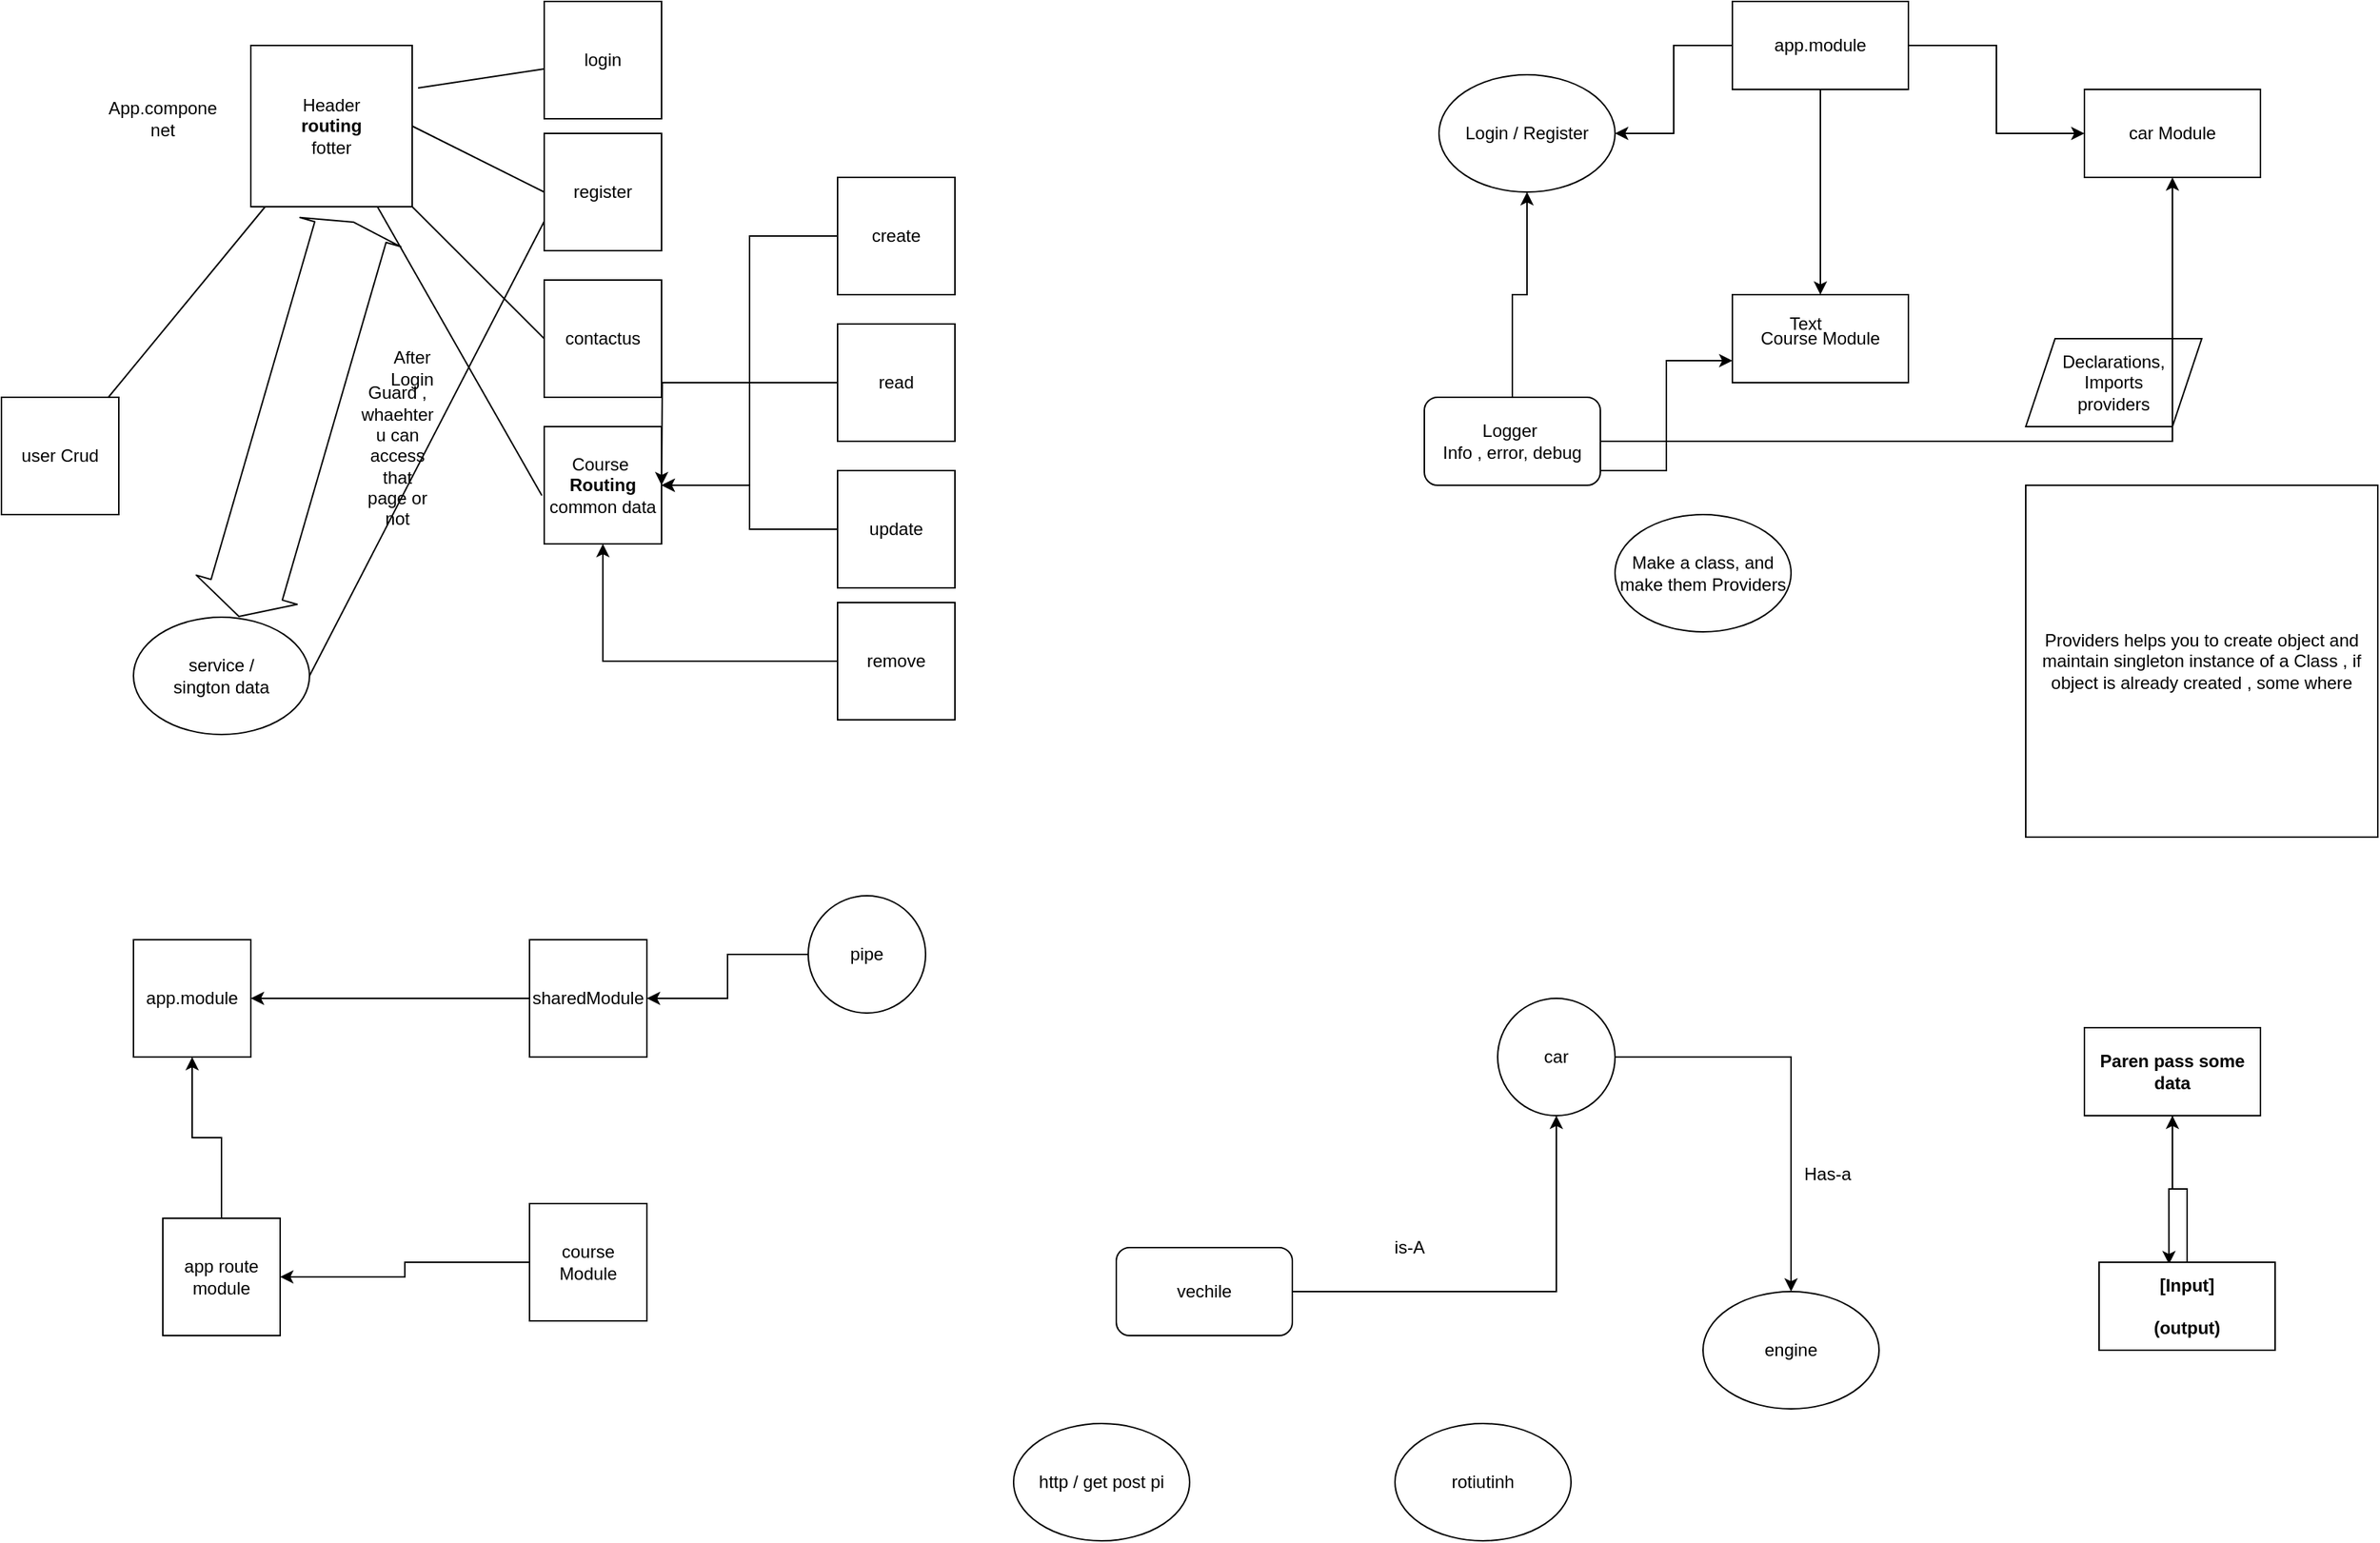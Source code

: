 <mxfile version="14.9.6" type="device" pages="2"><diagram id="lPH0PM85cQLyeAMrog74" name="Page-1"><mxGraphModel dx="1205" dy="696" grid="1" gridSize="10" guides="1" tooltips="1" connect="1" arrows="1" fold="1" page="1" pageScale="1" pageWidth="850" pageHeight="1100" math="0" shadow="0"><root><mxCell id="0"/><mxCell id="1" parent="0"/><mxCell id="5oA-0YiX7OBESY9oX5QY-4" value="Header&lt;br&gt;&lt;b&gt;routing&lt;/b&gt;&lt;br&gt;fotter" style="whiteSpace=wrap;html=1;aspect=fixed;" parent="1" vertex="1"><mxGeometry x="200" y="70" width="110" height="110" as="geometry"/></mxCell><mxCell id="5oA-0YiX7OBESY9oX5QY-6" value="Course&amp;nbsp;&lt;br&gt;&lt;b&gt;Routing&lt;br&gt;&lt;/b&gt;common data&lt;br&gt;" style="whiteSpace=wrap;html=1;aspect=fixed;" parent="1" vertex="1"><mxGeometry x="400" y="330" width="80" height="80" as="geometry"/></mxCell><mxCell id="5oA-0YiX7OBESY9oX5QY-7" value="contactus" style="whiteSpace=wrap;html=1;aspect=fixed;" parent="1" vertex="1"><mxGeometry x="400" y="230" width="80" height="80" as="geometry"/></mxCell><mxCell id="5oA-0YiX7OBESY9oX5QY-8" value="register" style="whiteSpace=wrap;html=1;aspect=fixed;" parent="1" vertex="1"><mxGeometry x="400" y="130" width="80" height="80" as="geometry"/></mxCell><mxCell id="5oA-0YiX7OBESY9oX5QY-9" value="login" style="whiteSpace=wrap;html=1;aspect=fixed;" parent="1" vertex="1"><mxGeometry x="400" y="40" width="80" height="80" as="geometry"/></mxCell><mxCell id="5oA-0YiX7OBESY9oX5QY-12" value="" style="endArrow=none;html=1;" parent="1" target="5oA-0YiX7OBESY9oX5QY-4" edge="1"><mxGeometry width="50" height="50" relative="1" as="geometry"><mxPoint x="400" y="270" as="sourcePoint"/><mxPoint x="450" y="260" as="targetPoint"/></mxGeometry></mxCell><mxCell id="5oA-0YiX7OBESY9oX5QY-13" value="" style="endArrow=none;html=1;exitX=-0.02;exitY=0.588;exitDx=0;exitDy=0;exitPerimeter=0;" parent="1" source="5oA-0YiX7OBESY9oX5QY-6" target="5oA-0YiX7OBESY9oX5QY-4" edge="1"><mxGeometry width="50" height="50" relative="1" as="geometry"><mxPoint x="400" y="310" as="sourcePoint"/><mxPoint x="450" y="260" as="targetPoint"/></mxGeometry></mxCell><mxCell id="5oA-0YiX7OBESY9oX5QY-14" value="" style="endArrow=none;html=1;entryX=1;entryY=0.5;entryDx=0;entryDy=0;exitX=0;exitY=0.5;exitDx=0;exitDy=0;" parent="1" source="5oA-0YiX7OBESY9oX5QY-8" target="5oA-0YiX7OBESY9oX5QY-4" edge="1"><mxGeometry width="50" height="50" relative="1" as="geometry"><mxPoint x="400" y="310" as="sourcePoint"/><mxPoint x="450" y="260" as="targetPoint"/></mxGeometry></mxCell><mxCell id="5oA-0YiX7OBESY9oX5QY-16" value="" style="endArrow=none;html=1;" parent="1" target="5oA-0YiX7OBESY9oX5QY-9" edge="1"><mxGeometry width="50" height="50" relative="1" as="geometry"><mxPoint x="314" y="99" as="sourcePoint"/><mxPoint x="450" y="260" as="targetPoint"/></mxGeometry></mxCell><mxCell id="5oA-0YiX7OBESY9oX5QY-24" style="edgeStyle=orthogonalEdgeStyle;rounded=0;orthogonalLoop=1;jettySize=auto;html=1;" parent="1" source="5oA-0YiX7OBESY9oX5QY-17" edge="1"><mxGeometry relative="1" as="geometry"><mxPoint x="480" y="370" as="targetPoint"/></mxGeometry></mxCell><mxCell id="5oA-0YiX7OBESY9oX5QY-17" value="read" style="whiteSpace=wrap;html=1;aspect=fixed;" parent="1" vertex="1"><mxGeometry x="600" y="260" width="80" height="80" as="geometry"/></mxCell><mxCell id="5oA-0YiX7OBESY9oX5QY-26" style="edgeStyle=orthogonalEdgeStyle;rounded=0;orthogonalLoop=1;jettySize=auto;html=1;" parent="1" source="5oA-0YiX7OBESY9oX5QY-18" target="5oA-0YiX7OBESY9oX5QY-6" edge="1"><mxGeometry relative="1" as="geometry"/></mxCell><mxCell id="5oA-0YiX7OBESY9oX5QY-18" value="remove" style="whiteSpace=wrap;html=1;aspect=fixed;" parent="1" vertex="1"><mxGeometry x="600" y="450" width="80" height="80" as="geometry"/></mxCell><mxCell id="5oA-0YiX7OBESY9oX5QY-23" style="edgeStyle=orthogonalEdgeStyle;rounded=0;orthogonalLoop=1;jettySize=auto;html=1;entryX=1;entryY=0.5;entryDx=0;entryDy=0;" parent="1" source="5oA-0YiX7OBESY9oX5QY-19" target="5oA-0YiX7OBESY9oX5QY-6" edge="1"><mxGeometry relative="1" as="geometry"/></mxCell><mxCell id="5oA-0YiX7OBESY9oX5QY-19" value="create" style="whiteSpace=wrap;html=1;aspect=fixed;" parent="1" vertex="1"><mxGeometry x="600" y="160" width="80" height="80" as="geometry"/></mxCell><mxCell id="5oA-0YiX7OBESY9oX5QY-25" style="edgeStyle=orthogonalEdgeStyle;rounded=0;orthogonalLoop=1;jettySize=auto;html=1;" parent="1" source="5oA-0YiX7OBESY9oX5QY-20" target="5oA-0YiX7OBESY9oX5QY-6" edge="1"><mxGeometry relative="1" as="geometry"/></mxCell><mxCell id="5oA-0YiX7OBESY9oX5QY-20" value="update" style="whiteSpace=wrap;html=1;aspect=fixed;" parent="1" vertex="1"><mxGeometry x="600" y="360" width="80" height="80" as="geometry"/></mxCell><mxCell id="5oA-0YiX7OBESY9oX5QY-27" value="App.compone&lt;br&gt;net" style="text;html=1;strokeColor=none;fillColor=none;align=center;verticalAlign=middle;whiteSpace=wrap;rounded=0;" parent="1" vertex="1"><mxGeometry x="120" y="110" width="40" height="20" as="geometry"/></mxCell><mxCell id="5oA-0YiX7OBESY9oX5QY-28" value="After Login" style="text;html=1;strokeColor=none;fillColor=none;align=center;verticalAlign=middle;whiteSpace=wrap;rounded=0;" parent="1" vertex="1"><mxGeometry x="290" y="280" width="40" height="20" as="geometry"/></mxCell><mxCell id="5oA-0YiX7OBESY9oX5QY-29" value="Guard , whaehter u can access that page or not" style="text;html=1;strokeColor=none;fillColor=none;align=center;verticalAlign=middle;whiteSpace=wrap;rounded=0;" parent="1" vertex="1"><mxGeometry x="280" y="340" width="40" height="20" as="geometry"/></mxCell><mxCell id="5oA-0YiX7OBESY9oX5QY-32" value="user Crud" style="whiteSpace=wrap;html=1;aspect=fixed;" parent="1" vertex="1"><mxGeometry x="30" y="310" width="80" height="80" as="geometry"/></mxCell><mxCell id="5oA-0YiX7OBESY9oX5QY-33" value="" style="endArrow=none;html=1;" parent="1" source="5oA-0YiX7OBESY9oX5QY-32" target="5oA-0YiX7OBESY9oX5QY-4" edge="1"><mxGeometry width="50" height="50" relative="1" as="geometry"><mxPoint x="400" y="290" as="sourcePoint"/><mxPoint x="450" y="240" as="targetPoint"/></mxGeometry></mxCell><mxCell id="5Gt0Oq6MA27LdLhdg7Ak-1" value="app.module" style="whiteSpace=wrap;html=1;aspect=fixed;" parent="1" vertex="1"><mxGeometry x="120" y="680" width="80" height="80" as="geometry"/></mxCell><mxCell id="5Gt0Oq6MA27LdLhdg7Ak-9" style="edgeStyle=orthogonalEdgeStyle;rounded=0;orthogonalLoop=1;jettySize=auto;html=1;entryX=1;entryY=0.5;entryDx=0;entryDy=0;" parent="1" source="5Gt0Oq6MA27LdLhdg7Ak-2" target="5Gt0Oq6MA27LdLhdg7Ak-1" edge="1"><mxGeometry relative="1" as="geometry"/></mxCell><mxCell id="5Gt0Oq6MA27LdLhdg7Ak-2" value="sharedModule" style="whiteSpace=wrap;html=1;aspect=fixed;" parent="1" vertex="1"><mxGeometry x="390" y="680" width="80" height="80" as="geometry"/></mxCell><mxCell id="5Gt0Oq6MA27LdLhdg7Ak-6" style="edgeStyle=orthogonalEdgeStyle;rounded=0;orthogonalLoop=1;jettySize=auto;html=1;" parent="1" source="5Gt0Oq6MA27LdLhdg7Ak-3" target="5Gt0Oq6MA27LdLhdg7Ak-4" edge="1"><mxGeometry relative="1" as="geometry"/></mxCell><mxCell id="5Gt0Oq6MA27LdLhdg7Ak-3" value="course Module" style="whiteSpace=wrap;html=1;aspect=fixed;" parent="1" vertex="1"><mxGeometry x="390" y="860" width="80" height="80" as="geometry"/></mxCell><mxCell id="5Gt0Oq6MA27LdLhdg7Ak-5" style="edgeStyle=orthogonalEdgeStyle;rounded=0;orthogonalLoop=1;jettySize=auto;html=1;" parent="1" source="5Gt0Oq6MA27LdLhdg7Ak-4" target="5Gt0Oq6MA27LdLhdg7Ak-1" edge="1"><mxGeometry relative="1" as="geometry"/></mxCell><mxCell id="5Gt0Oq6MA27LdLhdg7Ak-4" value="app route module" style="whiteSpace=wrap;html=1;aspect=fixed;" parent="1" vertex="1"><mxGeometry x="140" y="870" width="80" height="80" as="geometry"/></mxCell><mxCell id="5Gt0Oq6MA27LdLhdg7Ak-8" style="edgeStyle=orthogonalEdgeStyle;rounded=0;orthogonalLoop=1;jettySize=auto;html=1;" parent="1" source="5Gt0Oq6MA27LdLhdg7Ak-7" target="5Gt0Oq6MA27LdLhdg7Ak-2" edge="1"><mxGeometry relative="1" as="geometry"/></mxCell><mxCell id="5Gt0Oq6MA27LdLhdg7Ak-7" value="pipe" style="ellipse;whiteSpace=wrap;html=1;aspect=fixed;" parent="1" vertex="1"><mxGeometry x="580" y="650" width="80" height="80" as="geometry"/></mxCell><mxCell id="yrO2NFnbuen_qI0wl5bI-4" style="edgeStyle=orthogonalEdgeStyle;rounded=0;orthogonalLoop=1;jettySize=auto;html=1;" parent="1" source="yrO2NFnbuen_qI0wl5bI-1" target="yrO2NFnbuen_qI0wl5bI-2" edge="1"><mxGeometry relative="1" as="geometry"/></mxCell><mxCell id="yrO2NFnbuen_qI0wl5bI-1" value="vechile" style="rounded=1;whiteSpace=wrap;html=1;" parent="1" vertex="1"><mxGeometry x="790" y="890" width="120" height="60" as="geometry"/></mxCell><mxCell id="yrO2NFnbuen_qI0wl5bI-8" style="edgeStyle=orthogonalEdgeStyle;rounded=0;orthogonalLoop=1;jettySize=auto;html=1;" parent="1" source="yrO2NFnbuen_qI0wl5bI-2" target="yrO2NFnbuen_qI0wl5bI-3" edge="1"><mxGeometry relative="1" as="geometry"/></mxCell><mxCell id="yrO2NFnbuen_qI0wl5bI-2" value="car" style="ellipse;whiteSpace=wrap;html=1;aspect=fixed;" parent="1" vertex="1"><mxGeometry x="1050" y="720" width="80" height="80" as="geometry"/></mxCell><mxCell id="yrO2NFnbuen_qI0wl5bI-3" value="engine" style="ellipse;whiteSpace=wrap;html=1;" parent="1" vertex="1"><mxGeometry x="1190" y="920" width="120" height="80" as="geometry"/></mxCell><mxCell id="yrO2NFnbuen_qI0wl5bI-6" value="is-A" style="text;html=1;strokeColor=none;fillColor=none;align=center;verticalAlign=middle;whiteSpace=wrap;rounded=0;" parent="1" vertex="1"><mxGeometry x="970" y="880" width="40" height="20" as="geometry"/></mxCell><mxCell id="yrO2NFnbuen_qI0wl5bI-9" value="Has-a" style="text;html=1;strokeColor=none;fillColor=none;align=center;verticalAlign=middle;whiteSpace=wrap;rounded=0;" parent="1" vertex="1"><mxGeometry x="1255" y="830" width="40" height="20" as="geometry"/></mxCell><mxCell id="yrO2NFnbuen_qI0wl5bI-10" value="rotiutinh" style="ellipse;whiteSpace=wrap;html=1;" parent="1" vertex="1"><mxGeometry x="980" y="1010" width="120" height="80" as="geometry"/></mxCell><mxCell id="yrO2NFnbuen_qI0wl5bI-11" value="http / get post pi" style="ellipse;whiteSpace=wrap;html=1;" parent="1" vertex="1"><mxGeometry x="720" y="1010" width="120" height="80" as="geometry"/></mxCell><mxCell id="Fr2xW_YsZq96mQTfHfsw-3" style="edgeStyle=orthogonalEdgeStyle;rounded=0;orthogonalLoop=1;jettySize=auto;html=1;" parent="1" source="Fr2xW_YsZq96mQTfHfsw-2" target="Fr2xW_YsZq96mQTfHfsw-4" edge="1"><mxGeometry relative="1" as="geometry"><mxPoint x="1510" y="130" as="targetPoint"/></mxGeometry></mxCell><mxCell id="Fr2xW_YsZq96mQTfHfsw-5" style="edgeStyle=orthogonalEdgeStyle;rounded=0;orthogonalLoop=1;jettySize=auto;html=1;" parent="1" source="Fr2xW_YsZq96mQTfHfsw-2" target="Fr2xW_YsZq96mQTfHfsw-6" edge="1"><mxGeometry relative="1" as="geometry"><mxPoint x="1270" y="270" as="targetPoint"/></mxGeometry></mxCell><mxCell id="Fr2xW_YsZq96mQTfHfsw-8" style="edgeStyle=orthogonalEdgeStyle;rounded=0;orthogonalLoop=1;jettySize=auto;html=1;" parent="1" source="Fr2xW_YsZq96mQTfHfsw-2" target="Fr2xW_YsZq96mQTfHfsw-7" edge="1"><mxGeometry relative="1" as="geometry"/></mxCell><mxCell id="Fr2xW_YsZq96mQTfHfsw-2" value="app.module" style="rounded=0;whiteSpace=wrap;html=1;" parent="1" vertex="1"><mxGeometry x="1210" y="40" width="120" height="60" as="geometry"/></mxCell><mxCell id="Fr2xW_YsZq96mQTfHfsw-4" value="car Module" style="rounded=0;whiteSpace=wrap;html=1;" parent="1" vertex="1"><mxGeometry x="1450" y="100" width="120" height="60" as="geometry"/></mxCell><mxCell id="Fr2xW_YsZq96mQTfHfsw-6" value="Course Module" style="rounded=0;whiteSpace=wrap;html=1;" parent="1" vertex="1"><mxGeometry x="1210" y="240" width="120" height="60" as="geometry"/></mxCell><mxCell id="Fr2xW_YsZq96mQTfHfsw-7" value="Login / Register" style="ellipse;whiteSpace=wrap;html=1;" parent="1" vertex="1"><mxGeometry x="1010" y="90" width="120" height="80" as="geometry"/></mxCell><mxCell id="Fr2xW_YsZq96mQTfHfsw-9" value="Declarations,&lt;br&gt;Imports&lt;br&gt;providers" style="shape=parallelogram;perimeter=parallelogramPerimeter;whiteSpace=wrap;html=1;fixedSize=1;" parent="1" vertex="1"><mxGeometry x="1410" y="270" width="120" height="60" as="geometry"/></mxCell><mxCell id="Fr2xW_YsZq96mQTfHfsw-12" style="edgeStyle=orthogonalEdgeStyle;rounded=0;orthogonalLoop=1;jettySize=auto;html=1;" parent="1" source="Fr2xW_YsZq96mQTfHfsw-10" target="Fr2xW_YsZq96mQTfHfsw-7" edge="1"><mxGeometry relative="1" as="geometry"/></mxCell><mxCell id="Fr2xW_YsZq96mQTfHfsw-13" style="edgeStyle=orthogonalEdgeStyle;rounded=0;orthogonalLoop=1;jettySize=auto;html=1;entryX=0;entryY=0.75;entryDx=0;entryDy=0;" parent="1" source="Fr2xW_YsZq96mQTfHfsw-10" target="Fr2xW_YsZq96mQTfHfsw-6" edge="1"><mxGeometry relative="1" as="geometry"><Array as="points"><mxPoint x="1165" y="360"/><mxPoint x="1165" y="285"/></Array></mxGeometry></mxCell><mxCell id="Fr2xW_YsZq96mQTfHfsw-14" style="edgeStyle=orthogonalEdgeStyle;rounded=0;orthogonalLoop=1;jettySize=auto;html=1;" parent="1" source="Fr2xW_YsZq96mQTfHfsw-10" target="Fr2xW_YsZq96mQTfHfsw-4" edge="1"><mxGeometry relative="1" as="geometry"/></mxCell><mxCell id="Fr2xW_YsZq96mQTfHfsw-10" value="Logger&amp;nbsp;&lt;br&gt;Info , error, debug" style="rounded=1;whiteSpace=wrap;html=1;" parent="1" vertex="1"><mxGeometry x="1000" y="310" width="120" height="60" as="geometry"/></mxCell><mxCell id="Fr2xW_YsZq96mQTfHfsw-11" value="Make a class, and make them Providers" style="ellipse;whiteSpace=wrap;html=1;" parent="1" vertex="1"><mxGeometry x="1130" y="390" width="120" height="80" as="geometry"/></mxCell><mxCell id="Fr2xW_YsZq96mQTfHfsw-15" value="Text" style="text;html=1;strokeColor=none;fillColor=none;align=center;verticalAlign=middle;whiteSpace=wrap;rounded=0;" parent="1" vertex="1"><mxGeometry x="1240" y="250" width="40" height="20" as="geometry"/></mxCell><mxCell id="Fr2xW_YsZq96mQTfHfsw-16" value="Providers helps you to create object and maintain singleton instance of a Class , if object is already created , some where" style="whiteSpace=wrap;html=1;aspect=fixed;" parent="1" vertex="1"><mxGeometry x="1410" y="370" width="240" height="240" as="geometry"/></mxCell><mxCell id="EtLg8heprei4Y7-Dvwfq-3" style="edgeStyle=orthogonalEdgeStyle;rounded=0;orthogonalLoop=1;jettySize=auto;html=1;entryX=0.397;entryY=0.022;entryDx=0;entryDy=0;entryPerimeter=0;" edge="1" parent="1" source="EtLg8heprei4Y7-Dvwfq-1" target="EtLg8heprei4Y7-Dvwfq-2"><mxGeometry relative="1" as="geometry"/></mxCell><mxCell id="EtLg8heprei4Y7-Dvwfq-1" value="&lt;b&gt;Paren pass some data&lt;/b&gt;" style="rounded=0;whiteSpace=wrap;html=1;" vertex="1" parent="1"><mxGeometry x="1450" y="740" width="120" height="60" as="geometry"/></mxCell><mxCell id="EtLg8heprei4Y7-Dvwfq-4" style="edgeStyle=orthogonalEdgeStyle;rounded=0;orthogonalLoop=1;jettySize=auto;html=1;" edge="1" parent="1" source="EtLg8heprei4Y7-Dvwfq-2" target="EtLg8heprei4Y7-Dvwfq-1"><mxGeometry relative="1" as="geometry"/></mxCell><mxCell id="EtLg8heprei4Y7-Dvwfq-2" value="&lt;b&gt;[Input]&lt;br&gt;&lt;br&gt;(output)&lt;/b&gt;" style="rounded=0;whiteSpace=wrap;html=1;" vertex="1" parent="1"><mxGeometry x="1460" y="900" width="120" height="60" as="geometry"/></mxCell><mxCell id="EtLg8heprei4Y7-Dvwfq-5" value="service /&lt;br&gt;sington data" style="ellipse;whiteSpace=wrap;html=1;" vertex="1" parent="1"><mxGeometry x="120" y="460" width="120" height="80" as="geometry"/></mxCell><mxCell id="EtLg8heprei4Y7-Dvwfq-6" value="" style="endArrow=none;html=1;entryX=0;entryY=0.75;entryDx=0;entryDy=0;" edge="1" parent="1" target="5oA-0YiX7OBESY9oX5QY-8"><mxGeometry width="50" height="50" relative="1" as="geometry"><mxPoint x="240" y="500" as="sourcePoint"/><mxPoint x="300" y="450" as="targetPoint"/></mxGeometry></mxCell><mxCell id="EtLg8heprei4Y7-Dvwfq-7" value="" style="shape=flexArrow;endArrow=classic;startArrow=classic;html=1;exitX=0.598;exitY=0;exitDx=0;exitDy=0;exitPerimeter=0;width=50.588;endSize=2.035;" edge="1" parent="1" source="EtLg8heprei4Y7-Dvwfq-5"><mxGeometry width="100" height="100" relative="1" as="geometry"><mxPoint x="170" y="290" as="sourcePoint"/><mxPoint x="270" y="190" as="targetPoint"/></mxGeometry></mxCell></root></mxGraphModel></diagram><diagram id="nXDg_u2pEn_yNOZCTnac" name="Page-2"><mxGraphModel dx="1024" dy="592" grid="1" gridSize="10" guides="1" tooltips="1" connect="1" arrows="1" fold="1" page="1" pageScale="1" pageWidth="850" pageHeight="1100" math="0" shadow="0"><root><mxCell id="JQQBmOdoRGHmNPtf9KsX-0"/><mxCell id="JQQBmOdoRGHmNPtf9KsX-1" parent="JQQBmOdoRGHmNPtf9KsX-0"/><mxCell id="JQQBmOdoRGHmNPtf9KsX-2" value="Text" style="text;html=1;align=center;verticalAlign=middle;resizable=0;points=[];autosize=1;strokeColor=none;" vertex="1" parent="JQQBmOdoRGHmNPtf9KsX-1"><mxGeometry x="150" y="120" width="40" height="20" as="geometry"/></mxCell><mxCell id="JQQBmOdoRGHmNPtf9KsX-9" style="edgeStyle=orthogonalEdgeStyle;rounded=0;orthogonalLoop=1;jettySize=auto;html=1;exitX=0.25;exitY=1;exitDx=0;exitDy=0;entryX=0.363;entryY=-0.023;entryDx=0;entryDy=0;entryPerimeter=0;" edge="1" parent="JQQBmOdoRGHmNPtf9KsX-1" source="JQQBmOdoRGHmNPtf9KsX-3" target="JQQBmOdoRGHmNPtf9KsX-4"><mxGeometry relative="1" as="geometry"/></mxCell><mxCell id="JQQBmOdoRGHmNPtf9KsX-3" value="app" style="whiteSpace=wrap;html=1;aspect=fixed;" vertex="1" parent="JQQBmOdoRGHmNPtf9KsX-1"><mxGeometry x="290" y="60" width="80" height="80" as="geometry"/></mxCell><mxCell id="JQQBmOdoRGHmNPtf9KsX-4" value="comp1&amp;nbsp;" style="rounded=0;whiteSpace=wrap;html=1;" vertex="1" parent="JQQBmOdoRGHmNPtf9KsX-1"><mxGeometry x="170" y="240" width="120" height="60" as="geometry"/></mxCell><mxCell id="JQQBmOdoRGHmNPtf9KsX-5" value="comp2" style="rounded=0;whiteSpace=wrap;html=1;" vertex="1" parent="JQQBmOdoRGHmNPtf9KsX-1"><mxGeometry x="380" y="240" width="120" height="60" as="geometry"/></mxCell><mxCell id="JQQBmOdoRGHmNPtf9KsX-10" value="" style="endArrow=none;html=1;exitX=0.5;exitY=0;exitDx=0;exitDy=0;" edge="1" parent="JQQBmOdoRGHmNPtf9KsX-1" source="JQQBmOdoRGHmNPtf9KsX-5"><mxGeometry width="50" height="50" relative="1" as="geometry"><mxPoint x="320" y="190" as="sourcePoint"/><mxPoint x="370" y="140" as="targetPoint"/></mxGeometry></mxCell><mxCell id="JQQBmOdoRGHmNPtf9KsX-11" value="serive&amp;nbsp;&lt;br&gt;subbject" style="ellipse;whiteSpace=wrap;html=1;aspect=fixed;" vertex="1" parent="JQQBmOdoRGHmNPtf9KsX-1"><mxGeometry x="280" y="400" width="80" height="80" as="geometry"/></mxCell><mxCell id="JQQBmOdoRGHmNPtf9KsX-12" value="" style="endArrow=none;html=1;exitX=1;exitY=0;exitDx=0;exitDy=0;" edge="1" parent="JQQBmOdoRGHmNPtf9KsX-1" source="JQQBmOdoRGHmNPtf9KsX-11" target="JQQBmOdoRGHmNPtf9KsX-5"><mxGeometry width="50" height="50" relative="1" as="geometry"><mxPoint x="400" y="320" as="sourcePoint"/><mxPoint x="420" y="310" as="targetPoint"/></mxGeometry></mxCell><mxCell id="JQQBmOdoRGHmNPtf9KsX-13" value="" style="endArrow=none;html=1;entryX=0.643;entryY=1.03;entryDx=0;entryDy=0;entryPerimeter=0;" edge="1" parent="JQQBmOdoRGHmNPtf9KsX-1" source="JQQBmOdoRGHmNPtf9KsX-11" target="JQQBmOdoRGHmNPtf9KsX-4"><mxGeometry width="50" height="50" relative="1" as="geometry"><mxPoint x="358.284" y="421.716" as="sourcePoint"/><mxPoint x="430" y="320" as="targetPoint"/></mxGeometry></mxCell></root></mxGraphModel></diagram></mxfile>